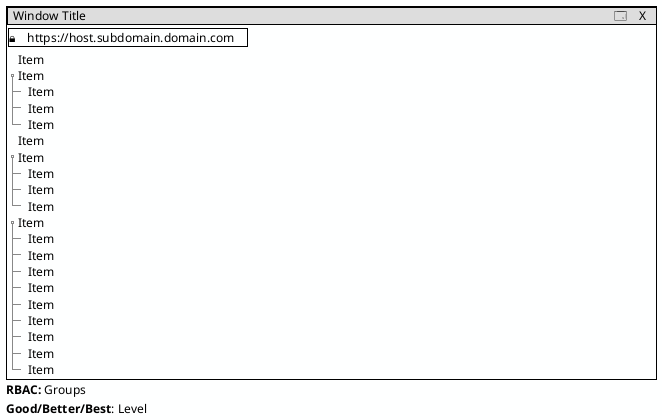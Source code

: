 @startsalt
skinparam backgroundcolor #FEFFFF
{ 
    {+


{*  Window Title                                                                                        🗔  X}
' Header
    { 
{}
    {+ 🔒  https://host.subdomain.domain.com   }
  
' LeftNav
{}
    {T 
        + Item
        + Item
        ++ Item
        ++ Item
        ++ Item
        + Item
        + Item
        ++ Item
        ++ Item
        ++ Item
        + Item
        ++ Item
        ++ Item
        ++ Item
        ++ Item
        ++ Item
        ++ Item
        ++ Item
        ++ Item
        ++ Item

    }|
' MainPanel


' endMainPanel

    }

}
<b>RBAC:</b> Groups
<b>Good/Better/Best</b>: Level
}


@endsalt
